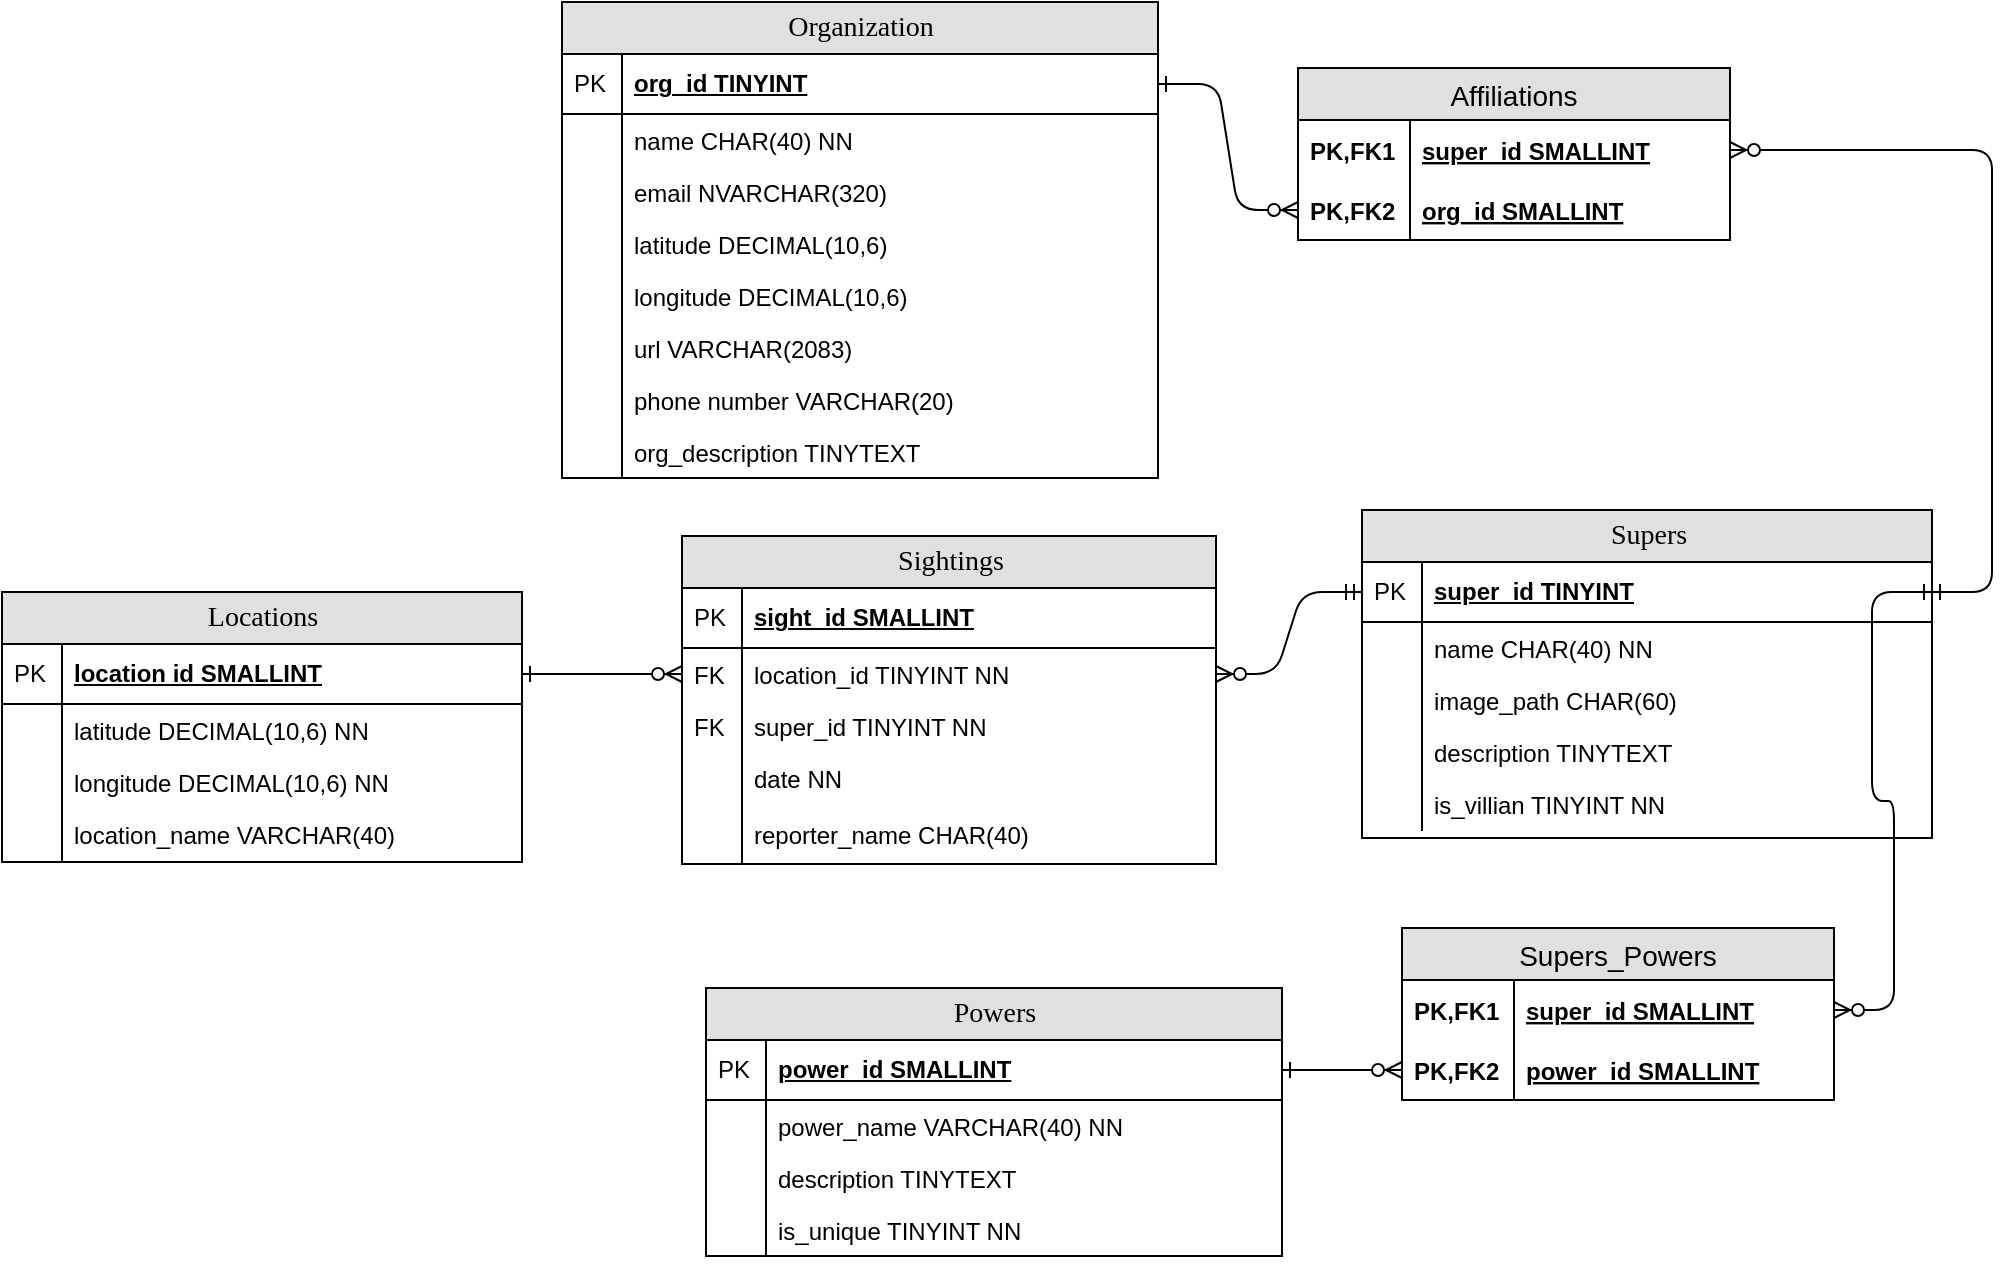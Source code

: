 <mxfile version="12.1.0" type="device" pages="1"><diagram name="Page-1" id="e56a1550-8fbb-45ad-956c-1786394a9013"><mxGraphModel dx="801" dy="426" grid="1" gridSize="10" guides="1" tooltips="1" connect="1" arrows="1" fold="1" page="1" pageScale="1" pageWidth="1100" pageHeight="850" background="#ffffff" math="0" shadow="0"><root><mxCell id="0"/><mxCell id="1" parent="0"/><mxCell id="lPYnelI1sP297a4ok-W2-129" value="Powers" style="swimlane;html=1;fontStyle=0;childLayout=stackLayout;horizontal=1;startSize=26;fillColor=#e0e0e0;horizontalStack=0;resizeParent=1;resizeLast=0;collapsible=1;marginBottom=0;swimlaneFillColor=#ffffff;align=center;rounded=0;shadow=0;comic=0;labelBackgroundColor=none;strokeColor=#000000;strokeWidth=1;fontFamily=Verdana;fontSize=14;fontColor=#000000;" parent="1" vertex="1"><mxGeometry x="382" y="520" width="288" height="134" as="geometry"/></mxCell><mxCell id="lPYnelI1sP297a4ok-W2-130" value="power_id SMALLINT" style="shape=partialRectangle;top=0;left=0;right=0;bottom=1;html=1;align=left;verticalAlign=middle;fillColor=none;spacingLeft=34;spacingRight=4;whiteSpace=wrap;overflow=hidden;rotatable=0;points=[[0,0.5],[1,0.5]];portConstraint=eastwest;dropTarget=0;fontStyle=5;" parent="lPYnelI1sP297a4ok-W2-129" vertex="1"><mxGeometry y="26" width="288" height="30" as="geometry"/></mxCell><mxCell id="lPYnelI1sP297a4ok-W2-131" value="PK" style="shape=partialRectangle;top=0;left=0;bottom=0;html=1;fillColor=none;align=left;verticalAlign=middle;spacingLeft=4;spacingRight=4;whiteSpace=wrap;overflow=hidden;rotatable=0;points=[];portConstraint=eastwest;part=1;" parent="lPYnelI1sP297a4ok-W2-130" vertex="1" connectable="0"><mxGeometry width="30" height="30" as="geometry"/></mxCell><mxCell id="lPYnelI1sP297a4ok-W2-132" value="power_name VARCHAR(40) NN" style="shape=partialRectangle;top=0;left=0;right=0;bottom=0;html=1;align=left;verticalAlign=top;fillColor=none;spacingLeft=34;spacingRight=4;whiteSpace=wrap;overflow=hidden;rotatable=0;points=[[0,0.5],[1,0.5]];portConstraint=eastwest;dropTarget=0;" parent="lPYnelI1sP297a4ok-W2-129" vertex="1"><mxGeometry y="56" width="288" height="26" as="geometry"/></mxCell><mxCell id="lPYnelI1sP297a4ok-W2-133" value="" style="shape=partialRectangle;top=0;left=0;bottom=0;html=1;fillColor=none;align=left;verticalAlign=top;spacingLeft=4;spacingRight=4;whiteSpace=wrap;overflow=hidden;rotatable=0;points=[];portConstraint=eastwest;part=1;" parent="lPYnelI1sP297a4ok-W2-132" vertex="1" connectable="0"><mxGeometry width="30" height="26" as="geometry"/></mxCell><mxCell id="lPYnelI1sP297a4ok-W2-134" value="description TINYTEXT" style="shape=partialRectangle;top=0;left=0;right=0;bottom=0;html=1;align=left;verticalAlign=top;fillColor=none;spacingLeft=34;spacingRight=4;whiteSpace=wrap;overflow=hidden;rotatable=0;points=[[0,0.5],[1,0.5]];portConstraint=eastwest;dropTarget=0;" parent="lPYnelI1sP297a4ok-W2-129" vertex="1"><mxGeometry y="82" width="288" height="26" as="geometry"/></mxCell><mxCell id="lPYnelI1sP297a4ok-W2-135" value="" style="shape=partialRectangle;top=0;left=0;bottom=0;html=1;fillColor=none;align=left;verticalAlign=top;spacingLeft=4;spacingRight=4;whiteSpace=wrap;overflow=hidden;rotatable=0;points=[];portConstraint=eastwest;part=1;" parent="lPYnelI1sP297a4ok-W2-134" vertex="1" connectable="0"><mxGeometry width="30" height="26" as="geometry"/></mxCell><mxCell id="lPYnelI1sP297a4ok-W2-145" value="is_unique TINYINT NN" style="shape=partialRectangle;top=0;left=0;right=0;bottom=0;html=1;align=left;verticalAlign=top;fillColor=none;spacingLeft=34;spacingRight=4;whiteSpace=wrap;overflow=hidden;rotatable=0;points=[[0,0.5],[1,0.5]];portConstraint=eastwest;dropTarget=0;" parent="lPYnelI1sP297a4ok-W2-129" vertex="1"><mxGeometry y="108" width="288" height="26" as="geometry"/></mxCell><mxCell id="lPYnelI1sP297a4ok-W2-146" value="" style="shape=partialRectangle;top=0;left=0;bottom=0;html=1;fillColor=none;align=left;verticalAlign=top;spacingLeft=4;spacingRight=4;whiteSpace=wrap;overflow=hidden;rotatable=0;points=[];portConstraint=eastwest;part=1;" parent="lPYnelI1sP297a4ok-W2-145" vertex="1" connectable="0"><mxGeometry width="30" height="26" as="geometry"/></mxCell><mxCell id="lPYnelI1sP297a4ok-W2-174" value="" style="edgeStyle=entityRelationEdgeStyle;fontSize=12;html=1;endArrow=ERzeroToMany;startArrow=ERone;entryX=0;entryY=0.5;entryDx=0;entryDy=0;startFill=0;" parent="1" source="lPYnelI1sP297a4ok-W2-130" target="nOPiPCUJZOPxGjUu0fA1-41" edge="1"><mxGeometry width="100" height="100" relative="1" as="geometry"><mxPoint x="740" y="1180" as="sourcePoint"/><mxPoint x="1088" y="440" as="targetPoint"/></mxGeometry></mxCell><mxCell id="lPYnelI1sP297a4ok-W2-249" value="Affiliations" style="swimlane;fontStyle=0;childLayout=stackLayout;horizontal=1;startSize=26;fillColor=#e0e0e0;horizontalStack=0;resizeParent=1;resizeParentMax=0;resizeLast=0;collapsible=1;marginBottom=0;swimlaneFillColor=#ffffff;align=center;fontSize=14;" parent="1" vertex="1"><mxGeometry x="678" y="60" width="216" height="86" as="geometry"/></mxCell><mxCell id="lPYnelI1sP297a4ok-W2-250" value="super_id SMALLINT" style="shape=partialRectangle;top=0;left=0;right=0;bottom=0;align=left;verticalAlign=middle;fillColor=none;spacingLeft=60;spacingRight=4;overflow=hidden;rotatable=0;points=[[0,0.5],[1,0.5]];portConstraint=eastwest;dropTarget=0;fontStyle=5;fontSize=12;" parent="lPYnelI1sP297a4ok-W2-249" vertex="1"><mxGeometry y="26" width="216" height="30" as="geometry"/></mxCell><mxCell id="lPYnelI1sP297a4ok-W2-251" value="PK,FK1" style="shape=partialRectangle;fontStyle=1;top=0;left=0;bottom=0;fillColor=none;align=left;verticalAlign=middle;spacingLeft=4;spacingRight=4;overflow=hidden;rotatable=0;points=[];portConstraint=eastwest;part=1;fontSize=12;" parent="lPYnelI1sP297a4ok-W2-250" vertex="1" connectable="0"><mxGeometry width="56" height="30" as="geometry"/></mxCell><mxCell id="lPYnelI1sP297a4ok-W2-252" value="org_id SMALLINT" style="shape=partialRectangle;top=0;left=0;right=0;bottom=1;align=left;verticalAlign=middle;fillColor=none;spacingLeft=60;spacingRight=4;overflow=hidden;rotatable=0;points=[[0,0.5],[1,0.5]];portConstraint=eastwest;dropTarget=0;fontStyle=5;fontSize=12;" parent="lPYnelI1sP297a4ok-W2-249" vertex="1"><mxGeometry y="56" width="216" height="30" as="geometry"/></mxCell><mxCell id="lPYnelI1sP297a4ok-W2-253" value="PK,FK2" style="shape=partialRectangle;fontStyle=1;top=0;left=0;bottom=0;fillColor=none;align=left;verticalAlign=middle;spacingLeft=4;spacingRight=4;overflow=hidden;rotatable=0;points=[];portConstraint=eastwest;part=1;fontSize=12;" parent="lPYnelI1sP297a4ok-W2-252" vertex="1" connectable="0"><mxGeometry width="56" height="30" as="geometry"/></mxCell><mxCell id="lPYnelI1sP297a4ok-W2-256" value="Locations" style="swimlane;html=1;fontStyle=0;childLayout=stackLayout;horizontal=1;startSize=26;fillColor=#e0e0e0;horizontalStack=0;resizeParent=1;resizeLast=0;collapsible=1;marginBottom=0;swimlaneFillColor=#ffffff;align=center;rounded=0;shadow=0;comic=0;labelBackgroundColor=none;strokeColor=#000000;strokeWidth=1;fontFamily=Verdana;fontSize=14;fontColor=#000000;" parent="1" vertex="1"><mxGeometry x="30" y="322" width="260" height="135" as="geometry"/></mxCell><mxCell id="lPYnelI1sP297a4ok-W2-257" value="&lt;span style=&quot;white-space: normal&quot;&gt;location id SMALLINT&lt;/span&gt;" style="shape=partialRectangle;top=0;left=0;right=0;bottom=1;html=1;align=left;verticalAlign=middle;fillColor=none;spacingLeft=34;spacingRight=4;whiteSpace=wrap;overflow=hidden;rotatable=0;points=[[0,0.5],[1,0.5]];portConstraint=eastwest;dropTarget=0;fontStyle=5;" parent="lPYnelI1sP297a4ok-W2-256" vertex="1"><mxGeometry y="26" width="260" height="30" as="geometry"/></mxCell><mxCell id="lPYnelI1sP297a4ok-W2-258" value="PK" style="shape=partialRectangle;top=0;left=0;bottom=0;html=1;fillColor=none;align=left;verticalAlign=middle;spacingLeft=4;spacingRight=4;whiteSpace=wrap;overflow=hidden;rotatable=0;points=[];portConstraint=eastwest;part=1;" parent="lPYnelI1sP297a4ok-W2-257" vertex="1" connectable="0"><mxGeometry width="30" height="30" as="geometry"/></mxCell><mxCell id="lPYnelI1sP297a4ok-W2-259" value="latitude DECIMAL(10,6) NN" style="shape=partialRectangle;top=0;left=0;right=0;bottom=0;html=1;align=left;verticalAlign=top;fillColor=none;spacingLeft=34;spacingRight=4;whiteSpace=wrap;overflow=hidden;rotatable=0;points=[[0,0.5],[1,0.5]];portConstraint=eastwest;dropTarget=0;" parent="lPYnelI1sP297a4ok-W2-256" vertex="1"><mxGeometry y="56" width="260" height="26" as="geometry"/></mxCell><mxCell id="lPYnelI1sP297a4ok-W2-260" value="" style="shape=partialRectangle;top=0;left=0;bottom=0;html=1;fillColor=none;align=left;verticalAlign=top;spacingLeft=4;spacingRight=4;whiteSpace=wrap;overflow=hidden;rotatable=0;points=[];portConstraint=eastwest;part=1;" parent="lPYnelI1sP297a4ok-W2-259" vertex="1" connectable="0"><mxGeometry width="30" height="26" as="geometry"/></mxCell><mxCell id="nOPiPCUJZOPxGjUu0fA1-1" value="longitude DECIMAL(10,6) NN" style="shape=partialRectangle;top=0;left=0;right=0;bottom=0;html=1;align=left;verticalAlign=top;fillColor=none;spacingLeft=34;spacingRight=4;whiteSpace=wrap;overflow=hidden;rotatable=0;points=[[0,0.5],[1,0.5]];portConstraint=eastwest;dropTarget=0;" parent="lPYnelI1sP297a4ok-W2-256" vertex="1"><mxGeometry y="82" width="260" height="26" as="geometry"/></mxCell><mxCell id="nOPiPCUJZOPxGjUu0fA1-2" value="" style="shape=partialRectangle;top=0;left=0;bottom=0;html=1;fillColor=none;align=left;verticalAlign=top;spacingLeft=4;spacingRight=4;whiteSpace=wrap;overflow=hidden;rotatable=0;points=[];portConstraint=eastwest;part=1;" parent="nOPiPCUJZOPxGjUu0fA1-1" vertex="1" connectable="0"><mxGeometry width="30" height="26" as="geometry"/></mxCell><mxCell id="nOPiPCUJZOPxGjUu0fA1-3" value="location_name VARCHAR(40)" style="shape=partialRectangle;top=0;left=0;right=0;bottom=0;html=1;align=left;verticalAlign=top;fillColor=none;spacingLeft=34;spacingRight=4;whiteSpace=wrap;overflow=hidden;rotatable=0;points=[[0,0.5],[1,0.5]];portConstraint=eastwest;dropTarget=0;" parent="lPYnelI1sP297a4ok-W2-256" vertex="1"><mxGeometry y="108" width="260" height="26" as="geometry"/></mxCell><mxCell id="nOPiPCUJZOPxGjUu0fA1-4" value="" style="shape=partialRectangle;top=0;left=0;bottom=0;html=1;fillColor=none;align=left;verticalAlign=top;spacingLeft=4;spacingRight=4;whiteSpace=wrap;overflow=hidden;rotatable=0;points=[];portConstraint=eastwest;part=1;" parent="nOPiPCUJZOPxGjUu0fA1-3" vertex="1" connectable="0"><mxGeometry width="30" height="26" as="geometry"/></mxCell><mxCell id="lPYnelI1sP297a4ok-W2-271" value="" style="edgeStyle=entityRelationEdgeStyle;fontSize=12;html=1;endArrow=ERmandOne;startArrow=ERzeroToMany;exitX=1;exitY=0.5;exitDx=0;exitDy=0;entryX=0;entryY=0.5;entryDx=0;entryDy=0;endFill=0;startFill=1;" parent="1" source="nOPiPCUJZOPxGjUu0fA1-12" target="nOPiPCUJZOPxGjUu0fA1-24" edge="1"><mxGeometry width="100" height="100" relative="1" as="geometry"><mxPoint x="820" y="270" as="sourcePoint"/><mxPoint x="870" y="340" as="targetPoint"/></mxGeometry></mxCell><mxCell id="lPYnelI1sP297a4ok-W2-272" value="" style="edgeStyle=entityRelationEdgeStyle;fontSize=12;html=1;endArrow=ERzeroToMany;startArrow=ERone;exitX=1;exitY=0.5;exitDx=0;exitDy=0;entryX=0;entryY=0.5;entryDx=0;entryDy=0;startFill=0;" parent="1" source="lPYnelI1sP297a4ok-W2-257" target="nOPiPCUJZOPxGjUu0fA1-12" edge="1"><mxGeometry width="100" height="100" relative="1" as="geometry"><mxPoint x="272.222" y="582" as="sourcePoint"/><mxPoint x="372.222" y="482" as="targetPoint"/></mxGeometry></mxCell><mxCell id="nOPiPCUJZOPxGjUu0fA1-9" value="Sightings" style="swimlane;html=1;fontStyle=0;childLayout=stackLayout;horizontal=1;startSize=26;fillColor=#e0e0e0;horizontalStack=0;resizeParent=1;resizeLast=0;collapsible=1;marginBottom=0;swimlaneFillColor=#ffffff;align=center;rounded=0;shadow=0;comic=0;labelBackgroundColor=none;strokeColor=#000000;strokeWidth=1;fontFamily=Verdana;fontSize=14;fontColor=#000000;" parent="1" vertex="1"><mxGeometry x="370" y="294" width="267" height="164" as="geometry"/></mxCell><mxCell id="nOPiPCUJZOPxGjUu0fA1-10" value="&lt;span style=&quot;white-space: normal&quot;&gt;sight_id SMALLINT&lt;/span&gt;" style="shape=partialRectangle;top=0;left=0;right=0;bottom=1;html=1;align=left;verticalAlign=middle;fillColor=none;spacingLeft=34;spacingRight=4;whiteSpace=wrap;overflow=hidden;rotatable=0;points=[[0,0.5],[1,0.5]];portConstraint=eastwest;dropTarget=0;fontStyle=5;" parent="nOPiPCUJZOPxGjUu0fA1-9" vertex="1"><mxGeometry y="26" width="267" height="30" as="geometry"/></mxCell><mxCell id="nOPiPCUJZOPxGjUu0fA1-11" value="PK" style="shape=partialRectangle;top=0;left=0;bottom=0;html=1;fillColor=none;align=left;verticalAlign=middle;spacingLeft=4;spacingRight=4;whiteSpace=wrap;overflow=hidden;rotatable=0;points=[];portConstraint=eastwest;part=1;" parent="nOPiPCUJZOPxGjUu0fA1-10" vertex="1" connectable="0"><mxGeometry width="30" height="30" as="geometry"/></mxCell><mxCell id="nOPiPCUJZOPxGjUu0fA1-12" value="location_id TINYINT NN" style="shape=partialRectangle;top=0;left=0;right=0;bottom=0;html=1;align=left;verticalAlign=top;fillColor=none;spacingLeft=34;spacingRight=4;whiteSpace=wrap;overflow=hidden;rotatable=0;points=[[0,0.5],[1,0.5]];portConstraint=eastwest;dropTarget=0;" parent="nOPiPCUJZOPxGjUu0fA1-9" vertex="1"><mxGeometry y="56" width="267" height="26" as="geometry"/></mxCell><mxCell id="nOPiPCUJZOPxGjUu0fA1-13" value="FK" style="shape=partialRectangle;top=0;left=0;bottom=0;html=1;fillColor=none;align=left;verticalAlign=top;spacingLeft=4;spacingRight=4;whiteSpace=wrap;overflow=hidden;rotatable=0;points=[];portConstraint=eastwest;part=1;" parent="nOPiPCUJZOPxGjUu0fA1-12" vertex="1" connectable="0"><mxGeometry width="30" height="26" as="geometry"/></mxCell><mxCell id="nOPiPCUJZOPxGjUu0fA1-19" value="super_id TINYINT NN" style="shape=partialRectangle;top=0;left=0;right=0;bottom=0;html=1;align=left;verticalAlign=top;fillColor=none;spacingLeft=34;spacingRight=4;whiteSpace=wrap;overflow=hidden;rotatable=0;points=[[0,0.5],[1,0.5]];portConstraint=eastwest;dropTarget=0;" parent="nOPiPCUJZOPxGjUu0fA1-9" vertex="1"><mxGeometry y="82" width="267" height="26" as="geometry"/></mxCell><mxCell id="nOPiPCUJZOPxGjUu0fA1-20" value="FK" style="shape=partialRectangle;top=0;left=0;bottom=0;html=1;fillColor=none;align=left;verticalAlign=top;spacingLeft=4;spacingRight=4;whiteSpace=wrap;overflow=hidden;rotatable=0;points=[];portConstraint=eastwest;part=1;" parent="nOPiPCUJZOPxGjUu0fA1-19" vertex="1" connectable="0"><mxGeometry width="30" height="26" as="geometry"/></mxCell><mxCell id="nOPiPCUJZOPxGjUu0fA1-16" value="date NN" style="shape=partialRectangle;top=0;left=0;right=0;bottom=0;html=1;align=left;verticalAlign=top;fillColor=none;spacingLeft=34;spacingRight=4;whiteSpace=wrap;overflow=hidden;rotatable=0;points=[[0,0.5],[1,0.5]];portConstraint=eastwest;dropTarget=0;" parent="nOPiPCUJZOPxGjUu0fA1-9" vertex="1"><mxGeometry y="108" width="267" height="28" as="geometry"/></mxCell><mxCell id="nOPiPCUJZOPxGjUu0fA1-17" value="" style="shape=partialRectangle;top=0;left=0;bottom=0;html=1;fillColor=none;align=left;verticalAlign=top;spacingLeft=4;spacingRight=4;whiteSpace=wrap;overflow=hidden;rotatable=0;points=[];portConstraint=eastwest;part=1;" parent="nOPiPCUJZOPxGjUu0fA1-16" vertex="1" connectable="0"><mxGeometry width="30" height="28" as="geometry"/></mxCell><mxCell id="nOPiPCUJZOPxGjUu0fA1-21" value="reporter_name CHAR(40)" style="shape=partialRectangle;top=0;left=0;right=0;bottom=0;html=1;align=left;verticalAlign=top;fillColor=none;spacingLeft=34;spacingRight=4;whiteSpace=wrap;overflow=hidden;rotatable=0;points=[[0,0.5],[1,0.5]];portConstraint=eastwest;dropTarget=0;" parent="nOPiPCUJZOPxGjUu0fA1-9" vertex="1"><mxGeometry y="136" width="267" height="28" as="geometry"/></mxCell><mxCell id="nOPiPCUJZOPxGjUu0fA1-22" value="" style="shape=partialRectangle;top=0;left=0;bottom=0;html=1;fillColor=none;align=left;verticalAlign=top;spacingLeft=4;spacingRight=4;whiteSpace=wrap;overflow=hidden;rotatable=0;points=[];portConstraint=eastwest;part=1;" parent="nOPiPCUJZOPxGjUu0fA1-21" vertex="1" connectable="0"><mxGeometry width="30" height="28" as="geometry"/></mxCell><mxCell id="nOPiPCUJZOPxGjUu0fA1-23" value="Supers" style="swimlane;html=1;fontStyle=0;childLayout=stackLayout;horizontal=1;startSize=26;fillColor=#e0e0e0;horizontalStack=0;resizeParent=1;resizeLast=0;collapsible=1;marginBottom=0;swimlaneFillColor=#ffffff;align=center;rounded=0;shadow=0;comic=0;labelBackgroundColor=none;strokeColor=#000000;strokeWidth=1;fontFamily=Verdana;fontSize=14;fontColor=#000000;" parent="1" vertex="1"><mxGeometry x="710" y="281" width="285" height="164" as="geometry"/></mxCell><mxCell id="nOPiPCUJZOPxGjUu0fA1-24" value="super_id TINYINT" style="shape=partialRectangle;top=0;left=0;right=0;bottom=1;html=1;align=left;verticalAlign=middle;fillColor=none;spacingLeft=34;spacingRight=4;whiteSpace=wrap;overflow=hidden;rotatable=0;points=[[0,0.5],[1,0.5]];portConstraint=eastwest;dropTarget=0;fontStyle=5;" parent="nOPiPCUJZOPxGjUu0fA1-23" vertex="1"><mxGeometry y="26" width="285" height="30" as="geometry"/></mxCell><mxCell id="nOPiPCUJZOPxGjUu0fA1-25" value="PK" style="shape=partialRectangle;top=0;left=0;bottom=0;html=1;fillColor=none;align=left;verticalAlign=middle;spacingLeft=4;spacingRight=4;whiteSpace=wrap;overflow=hidden;rotatable=0;points=[];portConstraint=eastwest;part=1;" parent="nOPiPCUJZOPxGjUu0fA1-24" vertex="1" connectable="0"><mxGeometry width="30" height="30" as="geometry"/></mxCell><mxCell id="nOPiPCUJZOPxGjUu0fA1-26" value="name CHAR(40) NN" style="shape=partialRectangle;top=0;left=0;right=0;bottom=0;html=1;align=left;verticalAlign=top;fillColor=none;spacingLeft=34;spacingRight=4;whiteSpace=wrap;overflow=hidden;rotatable=0;points=[[0,0.5],[1,0.5]];portConstraint=eastwest;dropTarget=0;" parent="nOPiPCUJZOPxGjUu0fA1-23" vertex="1"><mxGeometry y="56" width="285" height="26" as="geometry"/></mxCell><mxCell id="nOPiPCUJZOPxGjUu0fA1-27" value="" style="shape=partialRectangle;top=0;left=0;bottom=0;html=1;fillColor=none;align=left;verticalAlign=top;spacingLeft=4;spacingRight=4;whiteSpace=wrap;overflow=hidden;rotatable=0;points=[];portConstraint=eastwest;part=1;" parent="nOPiPCUJZOPxGjUu0fA1-26" vertex="1" connectable="0"><mxGeometry width="30" height="26" as="geometry"/></mxCell><mxCell id="nOPiPCUJZOPxGjUu0fA1-28" value="image_path CHAR(60)" style="shape=partialRectangle;top=0;left=0;right=0;bottom=0;html=1;align=left;verticalAlign=top;fillColor=none;spacingLeft=34;spacingRight=4;whiteSpace=wrap;overflow=hidden;rotatable=0;points=[[0,0.5],[1,0.5]];portConstraint=eastwest;dropTarget=0;" parent="nOPiPCUJZOPxGjUu0fA1-23" vertex="1"><mxGeometry y="82" width="285" height="26" as="geometry"/></mxCell><mxCell id="nOPiPCUJZOPxGjUu0fA1-29" value="" style="shape=partialRectangle;top=0;left=0;bottom=0;html=1;fillColor=none;align=left;verticalAlign=top;spacingLeft=4;spacingRight=4;whiteSpace=wrap;overflow=hidden;rotatable=0;points=[];portConstraint=eastwest;part=1;" parent="nOPiPCUJZOPxGjUu0fA1-28" vertex="1" connectable="0"><mxGeometry width="30" height="26" as="geometry"/></mxCell><mxCell id="nOPiPCUJZOPxGjUu0fA1-32" value="description TINYTEXT&amp;nbsp;" style="shape=partialRectangle;top=0;left=0;right=0;bottom=0;html=1;align=left;verticalAlign=top;fillColor=none;spacingLeft=34;spacingRight=4;whiteSpace=wrap;overflow=hidden;rotatable=0;points=[[0,0.5],[1,0.5]];portConstraint=eastwest;dropTarget=0;" parent="nOPiPCUJZOPxGjUu0fA1-23" vertex="1"><mxGeometry y="108" width="285" height="26" as="geometry"/></mxCell><mxCell id="nOPiPCUJZOPxGjUu0fA1-33" value="" style="shape=partialRectangle;top=0;left=0;bottom=0;html=1;fillColor=none;align=left;verticalAlign=top;spacingLeft=4;spacingRight=4;whiteSpace=wrap;overflow=hidden;rotatable=0;points=[];portConstraint=eastwest;part=1;" parent="nOPiPCUJZOPxGjUu0fA1-32" vertex="1" connectable="0"><mxGeometry width="30" height="26" as="geometry"/></mxCell><mxCell id="nOPiPCUJZOPxGjUu0fA1-34" value="is_villian TINYINT NN" style="shape=partialRectangle;top=0;left=0;right=0;bottom=0;html=1;align=left;verticalAlign=top;fillColor=none;spacingLeft=34;spacingRight=4;whiteSpace=wrap;overflow=hidden;rotatable=0;points=[[0,0.5],[1,0.5]];portConstraint=eastwest;dropTarget=0;" parent="nOPiPCUJZOPxGjUu0fA1-23" vertex="1"><mxGeometry y="134" width="285" height="26" as="geometry"/></mxCell><mxCell id="nOPiPCUJZOPxGjUu0fA1-35" value="" style="shape=partialRectangle;top=0;left=0;bottom=0;html=1;fillColor=none;align=left;verticalAlign=top;spacingLeft=4;spacingRight=4;whiteSpace=wrap;overflow=hidden;rotatable=0;points=[];portConstraint=eastwest;part=1;" parent="nOPiPCUJZOPxGjUu0fA1-34" vertex="1" connectable="0"><mxGeometry width="30" height="26" as="geometry"/></mxCell><mxCell id="nOPiPCUJZOPxGjUu0fA1-38" value="Supers_Powers" style="swimlane;fontStyle=0;childLayout=stackLayout;horizontal=1;startSize=26;fillColor=#e0e0e0;horizontalStack=0;resizeParent=1;resizeParentMax=0;resizeLast=0;collapsible=1;marginBottom=0;swimlaneFillColor=#ffffff;align=center;fontSize=14;" parent="1" vertex="1"><mxGeometry x="730" y="490" width="216" height="86" as="geometry"/></mxCell><mxCell id="nOPiPCUJZOPxGjUu0fA1-39" value="super_id SMALLINT" style="shape=partialRectangle;top=0;left=0;right=0;bottom=0;align=left;verticalAlign=middle;fillColor=none;spacingLeft=60;spacingRight=4;overflow=hidden;rotatable=0;points=[[0,0.5],[1,0.5]];portConstraint=eastwest;dropTarget=0;fontStyle=5;fontSize=12;" parent="nOPiPCUJZOPxGjUu0fA1-38" vertex="1"><mxGeometry y="26" width="216" height="30" as="geometry"/></mxCell><mxCell id="nOPiPCUJZOPxGjUu0fA1-40" value="PK,FK1" style="shape=partialRectangle;fontStyle=1;top=0;left=0;bottom=0;fillColor=none;align=left;verticalAlign=middle;spacingLeft=4;spacingRight=4;overflow=hidden;rotatable=0;points=[];portConstraint=eastwest;part=1;fontSize=12;" parent="nOPiPCUJZOPxGjUu0fA1-39" vertex="1" connectable="0"><mxGeometry width="56" height="30" as="geometry"/></mxCell><mxCell id="nOPiPCUJZOPxGjUu0fA1-41" value="power_id SMALLINT" style="shape=partialRectangle;top=0;left=0;right=0;bottom=1;align=left;verticalAlign=middle;fillColor=none;spacingLeft=60;spacingRight=4;overflow=hidden;rotatable=0;points=[[0,0.5],[1,0.5]];portConstraint=eastwest;dropTarget=0;fontStyle=5;fontSize=12;" parent="nOPiPCUJZOPxGjUu0fA1-38" vertex="1"><mxGeometry y="56" width="216" height="30" as="geometry"/></mxCell><mxCell id="nOPiPCUJZOPxGjUu0fA1-42" value="PK,FK2" style="shape=partialRectangle;fontStyle=1;top=0;left=0;bottom=0;fillColor=none;align=left;verticalAlign=middle;spacingLeft=4;spacingRight=4;overflow=hidden;rotatable=0;points=[];portConstraint=eastwest;part=1;fontSize=12;" parent="nOPiPCUJZOPxGjUu0fA1-41" vertex="1" connectable="0"><mxGeometry width="56" height="30" as="geometry"/></mxCell><mxCell id="nOPiPCUJZOPxGjUu0fA1-43" value="" style="edgeStyle=entityRelationEdgeStyle;fontSize=12;html=1;endArrow=ERzeroToMany;startArrow=ERone;exitX=1;exitY=0.5;exitDx=0;exitDy=0;startFill=0;" parent="1" source="nOPiPCUJZOPxGjUu0fA1-24" target="nOPiPCUJZOPxGjUu0fA1-39" edge="1"><mxGeometry width="100" height="100" relative="1" as="geometry"><mxPoint x="1094" y="742" as="sourcePoint"/><mxPoint x="1080" y="390" as="targetPoint"/></mxGeometry></mxCell><mxCell id="nOPiPCUJZOPxGjUu0fA1-47" value="" style="edgeStyle=entityRelationEdgeStyle;fontSize=12;html=1;endArrow=ERzeroToMany;startArrow=ERone;startFill=0;" parent="1" source="nOPiPCUJZOPxGjUu0fA1-24" target="lPYnelI1sP297a4ok-W2-250" edge="1"><mxGeometry width="100" height="100" relative="1" as="geometry"><mxPoint x="1019.571" y="281.714" as="sourcePoint"/><mxPoint x="970" y="490" as="targetPoint"/></mxGeometry></mxCell><mxCell id="nOPiPCUJZOPxGjUu0fA1-48" value="Organization" style="swimlane;html=1;fontStyle=0;childLayout=stackLayout;horizontal=1;startSize=26;fillColor=#e0e0e0;horizontalStack=0;resizeParent=1;resizeLast=0;collapsible=1;marginBottom=0;swimlaneFillColor=#ffffff;align=center;rounded=0;shadow=0;comic=0;labelBackgroundColor=none;strokeColor=#000000;strokeWidth=1;fontFamily=Verdana;fontSize=14;fontColor=#000000;" parent="1" vertex="1"><mxGeometry x="310" y="27" width="298" height="238" as="geometry"/></mxCell><mxCell id="nOPiPCUJZOPxGjUu0fA1-49" value="org_id TINYINT" style="shape=partialRectangle;top=0;left=0;right=0;bottom=1;html=1;align=left;verticalAlign=middle;fillColor=none;spacingLeft=34;spacingRight=4;whiteSpace=wrap;overflow=hidden;rotatable=0;points=[[0,0.5],[1,0.5]];portConstraint=eastwest;dropTarget=0;fontStyle=5;" parent="nOPiPCUJZOPxGjUu0fA1-48" vertex="1"><mxGeometry y="26" width="298" height="30" as="geometry"/></mxCell><mxCell id="nOPiPCUJZOPxGjUu0fA1-50" value="PK" style="shape=partialRectangle;top=0;left=0;bottom=0;html=1;fillColor=none;align=left;verticalAlign=middle;spacingLeft=4;spacingRight=4;whiteSpace=wrap;overflow=hidden;rotatable=0;points=[];portConstraint=eastwest;part=1;" parent="nOPiPCUJZOPxGjUu0fA1-49" vertex="1" connectable="0"><mxGeometry width="30" height="30" as="geometry"/></mxCell><mxCell id="nOPiPCUJZOPxGjUu0fA1-51" value="name CHAR(40) NN" style="shape=partialRectangle;top=0;left=0;right=0;bottom=0;html=1;align=left;verticalAlign=top;fillColor=none;spacingLeft=34;spacingRight=4;whiteSpace=wrap;overflow=hidden;rotatable=0;points=[[0,0.5],[1,0.5]];portConstraint=eastwest;dropTarget=0;" parent="nOPiPCUJZOPxGjUu0fA1-48" vertex="1"><mxGeometry y="56" width="298" height="26" as="geometry"/></mxCell><mxCell id="nOPiPCUJZOPxGjUu0fA1-52" value="" style="shape=partialRectangle;top=0;left=0;bottom=0;html=1;fillColor=none;align=left;verticalAlign=top;spacingLeft=4;spacingRight=4;whiteSpace=wrap;overflow=hidden;rotatable=0;points=[];portConstraint=eastwest;part=1;" parent="nOPiPCUJZOPxGjUu0fA1-51" vertex="1" connectable="0"><mxGeometry width="30" height="26" as="geometry"/></mxCell><mxCell id="nOPiPCUJZOPxGjUu0fA1-53" value="email NVARCHAR(320)" style="shape=partialRectangle;top=0;left=0;right=0;bottom=0;html=1;align=left;verticalAlign=top;fillColor=none;spacingLeft=34;spacingRight=4;whiteSpace=wrap;overflow=hidden;rotatable=0;points=[[0,0.5],[1,0.5]];portConstraint=eastwest;dropTarget=0;" parent="nOPiPCUJZOPxGjUu0fA1-48" vertex="1"><mxGeometry y="82" width="298" height="26" as="geometry"/></mxCell><mxCell id="nOPiPCUJZOPxGjUu0fA1-54" value="" style="shape=partialRectangle;top=0;left=0;bottom=0;html=1;fillColor=none;align=left;verticalAlign=top;spacingLeft=4;spacingRight=4;whiteSpace=wrap;overflow=hidden;rotatable=0;points=[];portConstraint=eastwest;part=1;" parent="nOPiPCUJZOPxGjUu0fA1-53" vertex="1" connectable="0"><mxGeometry width="30" height="26" as="geometry"/></mxCell><mxCell id="nOPiPCUJZOPxGjUu0fA1-59" value="latitude DECIMAL(10,6)" style="shape=partialRectangle;top=0;left=0;right=0;bottom=0;html=1;align=left;verticalAlign=top;fillColor=none;spacingLeft=34;spacingRight=4;whiteSpace=wrap;overflow=hidden;rotatable=0;points=[[0,0.5],[1,0.5]];portConstraint=eastwest;dropTarget=0;" parent="nOPiPCUJZOPxGjUu0fA1-48" vertex="1"><mxGeometry y="108" width="298" height="26" as="geometry"/></mxCell><mxCell id="nOPiPCUJZOPxGjUu0fA1-60" value="" style="shape=partialRectangle;top=0;left=0;bottom=0;html=1;fillColor=none;align=left;verticalAlign=top;spacingLeft=4;spacingRight=4;whiteSpace=wrap;overflow=hidden;rotatable=0;points=[];portConstraint=eastwest;part=1;" parent="nOPiPCUJZOPxGjUu0fA1-59" vertex="1" connectable="0"><mxGeometry width="30" height="26" as="geometry"/></mxCell><mxCell id="nOPiPCUJZOPxGjUu0fA1-61" value="longitude DECIMAL(10,6)" style="shape=partialRectangle;top=0;left=0;right=0;bottom=0;html=1;align=left;verticalAlign=top;fillColor=none;spacingLeft=34;spacingRight=4;whiteSpace=wrap;overflow=hidden;rotatable=0;points=[[0,0.5],[1,0.5]];portConstraint=eastwest;dropTarget=0;" parent="nOPiPCUJZOPxGjUu0fA1-48" vertex="1"><mxGeometry y="134" width="298" height="26" as="geometry"/></mxCell><mxCell id="nOPiPCUJZOPxGjUu0fA1-62" value="" style="shape=partialRectangle;top=0;left=0;bottom=0;html=1;fillColor=none;align=left;verticalAlign=top;spacingLeft=4;spacingRight=4;whiteSpace=wrap;overflow=hidden;rotatable=0;points=[];portConstraint=eastwest;part=1;" parent="nOPiPCUJZOPxGjUu0fA1-61" vertex="1" connectable="0"><mxGeometry width="30" height="26" as="geometry"/></mxCell><mxCell id="nOPiPCUJZOPxGjUu0fA1-55" value="url VARCHAR(2083)" style="shape=partialRectangle;top=0;left=0;right=0;bottom=0;html=1;align=left;verticalAlign=top;fillColor=none;spacingLeft=34;spacingRight=4;whiteSpace=wrap;overflow=hidden;rotatable=0;points=[[0,0.5],[1,0.5]];portConstraint=eastwest;dropTarget=0;" parent="nOPiPCUJZOPxGjUu0fA1-48" vertex="1"><mxGeometry y="160" width="298" height="26" as="geometry"/></mxCell><mxCell id="nOPiPCUJZOPxGjUu0fA1-56" value="" style="shape=partialRectangle;top=0;left=0;bottom=0;html=1;fillColor=none;align=left;verticalAlign=top;spacingLeft=4;spacingRight=4;whiteSpace=wrap;overflow=hidden;rotatable=0;points=[];portConstraint=eastwest;part=1;" parent="nOPiPCUJZOPxGjUu0fA1-55" vertex="1" connectable="0"><mxGeometry width="30" height="26" as="geometry"/></mxCell><mxCell id="nOPiPCUJZOPxGjUu0fA1-57" value="phone number VARCHAR(20)&amp;nbsp;" style="shape=partialRectangle;top=0;left=0;right=0;bottom=0;html=1;align=left;verticalAlign=top;fillColor=none;spacingLeft=34;spacingRight=4;whiteSpace=wrap;overflow=hidden;rotatable=0;points=[[0,0.5],[1,0.5]];portConstraint=eastwest;dropTarget=0;" parent="nOPiPCUJZOPxGjUu0fA1-48" vertex="1"><mxGeometry y="186" width="298" height="26" as="geometry"/></mxCell><mxCell id="nOPiPCUJZOPxGjUu0fA1-58" value="" style="shape=partialRectangle;top=0;left=0;bottom=0;html=1;fillColor=none;align=left;verticalAlign=top;spacingLeft=4;spacingRight=4;whiteSpace=wrap;overflow=hidden;rotatable=0;points=[];portConstraint=eastwest;part=1;" parent="nOPiPCUJZOPxGjUu0fA1-57" vertex="1" connectable="0"><mxGeometry width="30" height="26" as="geometry"/></mxCell><mxCell id="nOPiPCUJZOPxGjUu0fA1-63" value="org_description TINYTEXT" style="shape=partialRectangle;top=0;left=0;right=0;bottom=0;html=1;align=left;verticalAlign=top;fillColor=none;spacingLeft=34;spacingRight=4;whiteSpace=wrap;overflow=hidden;rotatable=0;points=[[0,0.5],[1,0.5]];portConstraint=eastwest;dropTarget=0;" parent="nOPiPCUJZOPxGjUu0fA1-48" vertex="1"><mxGeometry y="212" width="298" height="26" as="geometry"/></mxCell><mxCell id="nOPiPCUJZOPxGjUu0fA1-64" value="" style="shape=partialRectangle;top=0;left=0;bottom=0;html=1;fillColor=none;align=left;verticalAlign=top;spacingLeft=4;spacingRight=4;whiteSpace=wrap;overflow=hidden;rotatable=0;points=[];portConstraint=eastwest;part=1;" parent="nOPiPCUJZOPxGjUu0fA1-63" vertex="1" connectable="0"><mxGeometry width="30" height="26" as="geometry"/></mxCell><mxCell id="nOPiPCUJZOPxGjUu0fA1-66" value="" style="edgeStyle=entityRelationEdgeStyle;fontSize=12;html=1;endArrow=ERzeroToMany;startArrow=ERone;exitX=1;exitY=0.5;exitDx=0;exitDy=0;entryX=0;entryY=0.5;entryDx=0;entryDy=0;startFill=0;" parent="1" source="nOPiPCUJZOPxGjUu0fA1-49" target="lPYnelI1sP297a4ok-W2-252" edge="1"><mxGeometry width="100" height="100" relative="1" as="geometry"><mxPoint x="669.857" y="211.429" as="sourcePoint"/><mxPoint x="749.857" y="211.429" as="targetPoint"/></mxGeometry></mxCell></root></mxGraphModel></diagram></mxfile>
